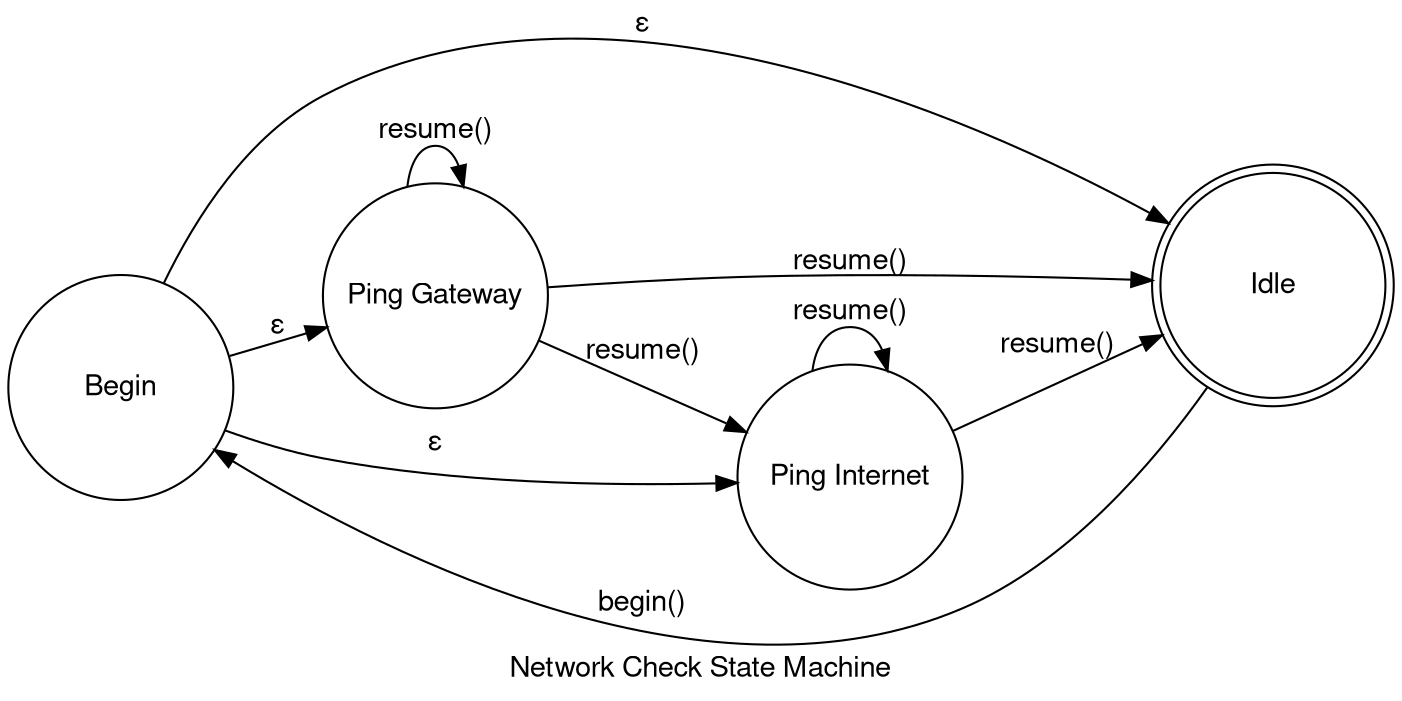 digraph network_check_state_machine {
	label="Network Check State Machine"
	fontname="Helvetica,Arial,sans-serif"
	node [fontname="Helvetica,Arial,sans-serif"]
	edge [fontname="Helvetica,Arial,sans-serif"]
	rankdir=LR;
	node [shape = circle, fixedsize = true, height = 1.5, width = 1.5] n0, n1, n2;
	node [shape = doublecircle, fixedsize = true, height = 1.5, width = 1.5]; n3;
	ordering = "in"
	n0 [label="Begin"]
	n1 [label="Ping Gateway"]
	n2 [label="Ping Internet"]
	n3 [label="Idle"]
	n0 -> n1 [label = "ε"];
	n0 -> n2 [label = "ε"];
	n0 -> n3 [label = "ε"];
	n1 -> n1 [label = "resume()"];
	n1 -> n2 [label = "resume()"];
	n1 -> n3 [label = "resume()"];
	n2 -> n2 [label = "resume()"];
	n2 -> n3 [label = "resume()"];
	n3 -> n0 [label = "begin()"];
}
